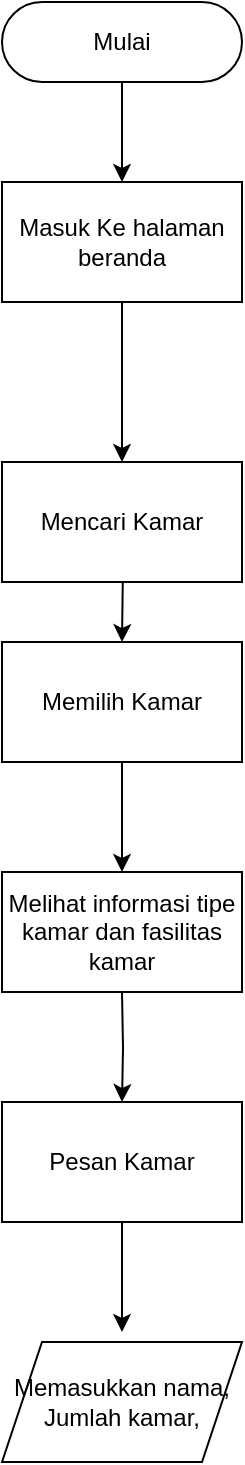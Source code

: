 <mxfile version="20.8.5" type="github">
  <diagram id="C5RBs43oDa-KdzZeNtuy" name="Page-1">
    <mxGraphModel dx="910" dy="512" grid="1" gridSize="10" guides="1" tooltips="1" connect="1" arrows="1" fold="1" page="1" pageScale="1" pageWidth="827" pageHeight="1169" math="0" shadow="0">
      <root>
        <mxCell id="WIyWlLk6GJQsqaUBKTNV-0" />
        <mxCell id="WIyWlLk6GJQsqaUBKTNV-1" parent="WIyWlLk6GJQsqaUBKTNV-0" />
        <mxCell id="hn7cNbfDd--p1zAdIMlJ-2" value="" style="edgeStyle=orthogonalEdgeStyle;rounded=0;orthogonalLoop=1;jettySize=auto;html=1;" edge="1" parent="WIyWlLk6GJQsqaUBKTNV-1" source="hn7cNbfDd--p1zAdIMlJ-0" target="hn7cNbfDd--p1zAdIMlJ-1">
          <mxGeometry relative="1" as="geometry" />
        </mxCell>
        <mxCell id="hn7cNbfDd--p1zAdIMlJ-0" value="Mulai" style="rounded=1;whiteSpace=wrap;html=1;fontSize=12;glass=0;strokeWidth=1;shadow=0;arcSize=50;" vertex="1" parent="WIyWlLk6GJQsqaUBKTNV-1">
          <mxGeometry x="180" y="100" width="120" height="40" as="geometry" />
        </mxCell>
        <mxCell id="hn7cNbfDd--p1zAdIMlJ-4" value="" style="edgeStyle=orthogonalEdgeStyle;rounded=0;orthogonalLoop=1;jettySize=auto;html=1;" edge="1" parent="WIyWlLk6GJQsqaUBKTNV-1" source="hn7cNbfDd--p1zAdIMlJ-1" target="hn7cNbfDd--p1zAdIMlJ-3">
          <mxGeometry relative="1" as="geometry" />
        </mxCell>
        <mxCell id="hn7cNbfDd--p1zAdIMlJ-1" value="Masuk Ke halaman beranda" style="rounded=0;whiteSpace=wrap;html=1;" vertex="1" parent="WIyWlLk6GJQsqaUBKTNV-1">
          <mxGeometry x="180" y="190" width="120" height="60" as="geometry" />
        </mxCell>
        <mxCell id="hn7cNbfDd--p1zAdIMlJ-13" value="" style="edgeStyle=orthogonalEdgeStyle;rounded=0;orthogonalLoop=1;jettySize=auto;html=1;" edge="1" parent="WIyWlLk6GJQsqaUBKTNV-1" target="hn7cNbfDd--p1zAdIMlJ-12">
          <mxGeometry relative="1" as="geometry">
            <mxPoint x="240" y="340" as="sourcePoint" />
          </mxGeometry>
        </mxCell>
        <mxCell id="hn7cNbfDd--p1zAdIMlJ-3" value="Mencari Kamar" style="whiteSpace=wrap;html=1;rounded=0;" vertex="1" parent="WIyWlLk6GJQsqaUBKTNV-1">
          <mxGeometry x="180" y="330" width="120" height="60" as="geometry" />
        </mxCell>
        <mxCell id="hn7cNbfDd--p1zAdIMlJ-5" value="Melihat informasi tipe kamar dan fasilitas kamar" style="whiteSpace=wrap;html=1;rounded=0;" vertex="1" parent="WIyWlLk6GJQsqaUBKTNV-1">
          <mxGeometry x="180" y="535" width="120" height="60" as="geometry" />
        </mxCell>
        <mxCell id="hn7cNbfDd--p1zAdIMlJ-7" value="" style="edgeStyle=orthogonalEdgeStyle;rounded=0;orthogonalLoop=1;jettySize=auto;html=1;" edge="1" parent="WIyWlLk6GJQsqaUBKTNV-1" target="hn7cNbfDd--p1zAdIMlJ-8">
          <mxGeometry relative="1" as="geometry">
            <mxPoint x="240" y="595" as="sourcePoint" />
          </mxGeometry>
        </mxCell>
        <mxCell id="hn7cNbfDd--p1zAdIMlJ-10" value="" style="edgeStyle=orthogonalEdgeStyle;rounded=0;orthogonalLoop=1;jettySize=auto;html=1;" edge="1" parent="WIyWlLk6GJQsqaUBKTNV-1" source="hn7cNbfDd--p1zAdIMlJ-8">
          <mxGeometry relative="1" as="geometry">
            <mxPoint x="240" y="765" as="targetPoint" />
          </mxGeometry>
        </mxCell>
        <mxCell id="hn7cNbfDd--p1zAdIMlJ-8" value="Pesan Kamar" style="whiteSpace=wrap;html=1;rounded=0;" vertex="1" parent="WIyWlLk6GJQsqaUBKTNV-1">
          <mxGeometry x="180" y="650" width="120" height="60" as="geometry" />
        </mxCell>
        <mxCell id="hn7cNbfDd--p1zAdIMlJ-11" value="Memasukkan nama, Jumlah kamar," style="shape=parallelogram;perimeter=parallelogramPerimeter;whiteSpace=wrap;html=1;fixedSize=1;" vertex="1" parent="WIyWlLk6GJQsqaUBKTNV-1">
          <mxGeometry x="180" y="770" width="120" height="60" as="geometry" />
        </mxCell>
        <mxCell id="hn7cNbfDd--p1zAdIMlJ-14" value="" style="edgeStyle=orthogonalEdgeStyle;rounded=0;orthogonalLoop=1;jettySize=auto;html=1;" edge="1" parent="WIyWlLk6GJQsqaUBKTNV-1" source="hn7cNbfDd--p1zAdIMlJ-12" target="hn7cNbfDd--p1zAdIMlJ-5">
          <mxGeometry relative="1" as="geometry" />
        </mxCell>
        <mxCell id="hn7cNbfDd--p1zAdIMlJ-12" value="Memilih Kamar" style="whiteSpace=wrap;html=1;rounded=0;" vertex="1" parent="WIyWlLk6GJQsqaUBKTNV-1">
          <mxGeometry x="180" y="420" width="120" height="60" as="geometry" />
        </mxCell>
      </root>
    </mxGraphModel>
  </diagram>
</mxfile>
